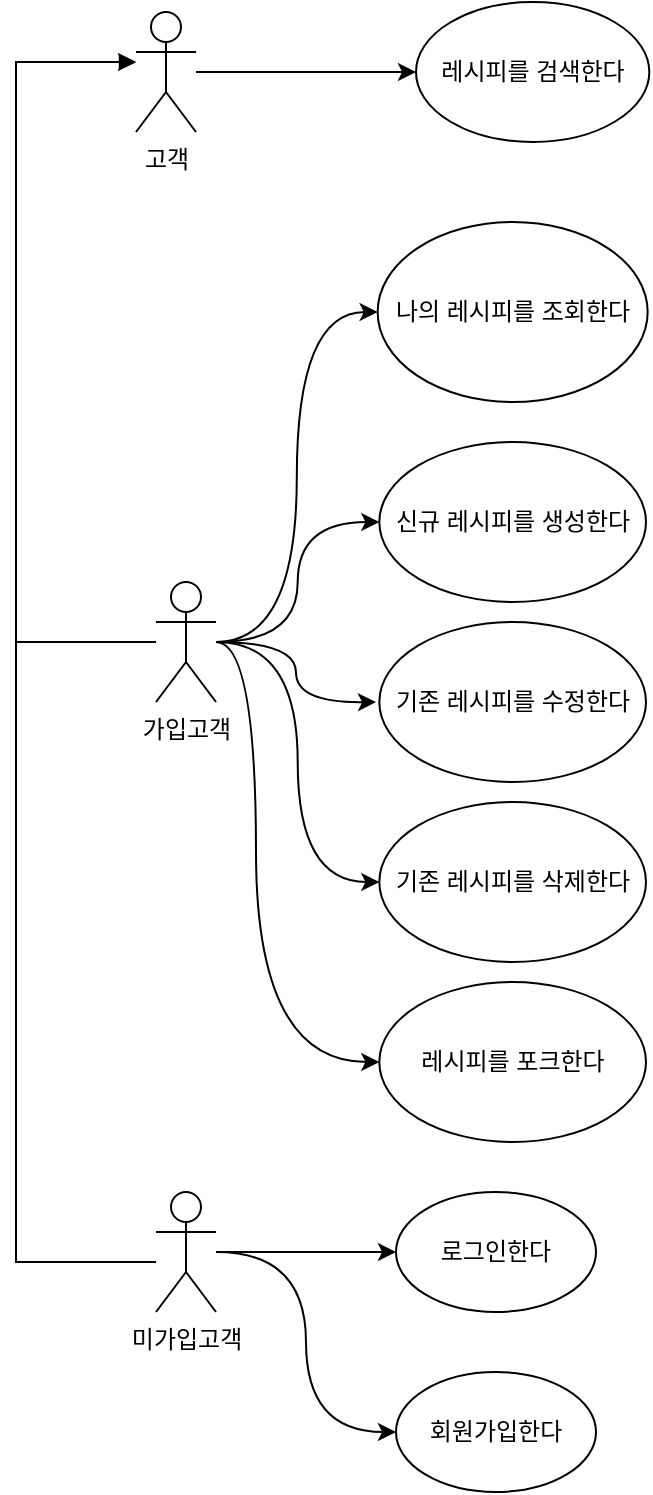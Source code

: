<mxfile version="22.1.2" type="device">
  <diagram name="페이지-1" id="eCp0x_vvMlnBzRABQuzH">
    <mxGraphModel dx="1098" dy="1989" grid="1" gridSize="10" guides="1" tooltips="1" connect="1" arrows="1" fold="1" page="1" pageScale="1" pageWidth="827" pageHeight="1169" math="0" shadow="0">
      <root>
        <mxCell id="0" />
        <mxCell id="1" parent="0" />
        <mxCell id="MzucW_OHv_AE8CyWgfsm-16" style="edgeStyle=orthogonalEdgeStyle;orthogonalLoop=1;jettySize=auto;html=1;entryX=0;entryY=0.5;entryDx=0;entryDy=0;curved=1;" parent="1" source="MzucW_OHv_AE8CyWgfsm-1" target="MzucW_OHv_AE8CyWgfsm-15" edge="1">
          <mxGeometry relative="1" as="geometry" />
        </mxCell>
        <mxCell id="MzucW_OHv_AE8CyWgfsm-1" value="고객" style="shape=umlActor;verticalLabelPosition=bottom;verticalAlign=top;html=1;outlineConnect=0;" parent="1" vertex="1">
          <mxGeometry x="100" y="-5" width="30" height="60" as="geometry" />
        </mxCell>
        <mxCell id="MzucW_OHv_AE8CyWgfsm-10" style="edgeStyle=orthogonalEdgeStyle;rounded=0;orthogonalLoop=1;jettySize=auto;html=1;" parent="1" edge="1">
          <mxGeometry relative="1" as="geometry">
            <mxPoint x="100" y="20" as="targetPoint" />
            <mxPoint x="110" y="310" as="sourcePoint" />
            <Array as="points">
              <mxPoint x="40" y="310" />
              <mxPoint x="40" y="20" />
            </Array>
          </mxGeometry>
        </mxCell>
        <mxCell id="MzucW_OHv_AE8CyWgfsm-18" style="edgeStyle=orthogonalEdgeStyle;orthogonalLoop=1;jettySize=auto;html=1;entryX=0;entryY=0.5;entryDx=0;entryDy=0;curved=1;" parent="1" source="MzucW_OHv_AE8CyWgfsm-5" target="MzucW_OHv_AE8CyWgfsm-17" edge="1">
          <mxGeometry relative="1" as="geometry" />
        </mxCell>
        <mxCell id="MzucW_OHv_AE8CyWgfsm-20" style="edgeStyle=orthogonalEdgeStyle;orthogonalLoop=1;jettySize=auto;html=1;curved=1;" parent="1" source="MzucW_OHv_AE8CyWgfsm-5" edge="1">
          <mxGeometry relative="1" as="geometry">
            <mxPoint x="220" y="340" as="targetPoint" />
          </mxGeometry>
        </mxCell>
        <mxCell id="MzucW_OHv_AE8CyWgfsm-22" style="edgeStyle=orthogonalEdgeStyle;orthogonalLoop=1;jettySize=auto;html=1;entryX=0;entryY=0.5;entryDx=0;entryDy=0;curved=1;" parent="1" source="MzucW_OHv_AE8CyWgfsm-5" target="MzucW_OHv_AE8CyWgfsm-21" edge="1">
          <mxGeometry relative="1" as="geometry" />
        </mxCell>
        <mxCell id="MzucW_OHv_AE8CyWgfsm-24" style="edgeStyle=orthogonalEdgeStyle;orthogonalLoop=1;jettySize=auto;html=1;entryX=0;entryY=0.5;entryDx=0;entryDy=0;curved=1;" parent="1" source="MzucW_OHv_AE8CyWgfsm-5" target="MzucW_OHv_AE8CyWgfsm-23" edge="1">
          <mxGeometry relative="1" as="geometry">
            <Array as="points">
              <mxPoint x="160" y="310" />
              <mxPoint x="160" y="520" />
            </Array>
          </mxGeometry>
        </mxCell>
        <mxCell id="MzucW_OHv_AE8CyWgfsm-26" style="edgeStyle=orthogonalEdgeStyle;orthogonalLoop=1;jettySize=auto;html=1;entryX=0;entryY=0.5;entryDx=0;entryDy=0;curved=1;" parent="1" source="MzucW_OHv_AE8CyWgfsm-5" target="MzucW_OHv_AE8CyWgfsm-25" edge="1">
          <mxGeometry relative="1" as="geometry" />
        </mxCell>
        <mxCell id="MzucW_OHv_AE8CyWgfsm-5" value="가입고객" style="shape=umlActor;verticalLabelPosition=bottom;verticalAlign=top;html=1;outlineConnect=0;" parent="1" vertex="1">
          <mxGeometry x="110" y="280" width="30" height="60" as="geometry" />
        </mxCell>
        <mxCell id="MzucW_OHv_AE8CyWgfsm-12" style="edgeStyle=orthogonalEdgeStyle;orthogonalLoop=1;jettySize=auto;html=1;entryX=0;entryY=0.5;entryDx=0;entryDy=0;curved=1;" parent="1" source="MzucW_OHv_AE8CyWgfsm-6" target="MzucW_OHv_AE8CyWgfsm-11" edge="1">
          <mxGeometry relative="1" as="geometry" />
        </mxCell>
        <mxCell id="MzucW_OHv_AE8CyWgfsm-14" style="edgeStyle=orthogonalEdgeStyle;rounded=0;orthogonalLoop=1;jettySize=auto;html=1;entryX=0;entryY=0.5;entryDx=0;entryDy=0;" parent="1" source="MzucW_OHv_AE8CyWgfsm-6" target="MzucW_OHv_AE8CyWgfsm-13" edge="1">
          <mxGeometry relative="1" as="geometry" />
        </mxCell>
        <mxCell id="MzucW_OHv_AE8CyWgfsm-6" value="미가입고객" style="shape=umlActor;verticalLabelPosition=bottom;verticalAlign=top;html=1;outlineConnect=0;" parent="1" vertex="1">
          <mxGeometry x="110" y="585" width="30" height="60" as="geometry" />
        </mxCell>
        <mxCell id="MzucW_OHv_AE8CyWgfsm-7" style="edgeStyle=orthogonalEdgeStyle;rounded=0;orthogonalLoop=1;jettySize=auto;html=1;endArrow=block;endFill=1;" parent="1" source="MzucW_OHv_AE8CyWgfsm-6" edge="1">
          <mxGeometry relative="1" as="geometry">
            <mxPoint x="100" y="620" as="sourcePoint" />
            <mxPoint x="100" y="20" as="targetPoint" />
            <Array as="points">
              <mxPoint x="40" y="620" />
              <mxPoint x="40" y="20" />
            </Array>
          </mxGeometry>
        </mxCell>
        <mxCell id="MzucW_OHv_AE8CyWgfsm-11" value="회원가입한다" style="ellipse;whiteSpace=wrap;html=1;" parent="1" vertex="1">
          <mxGeometry x="230" y="675" width="100" height="60" as="geometry" />
        </mxCell>
        <mxCell id="MzucW_OHv_AE8CyWgfsm-13" value="로그인한다" style="ellipse;whiteSpace=wrap;html=1;" parent="1" vertex="1">
          <mxGeometry x="230" y="585" width="100" height="60" as="geometry" />
        </mxCell>
        <mxCell id="MzucW_OHv_AE8CyWgfsm-15" value="레시피를 검색한다" style="ellipse;whiteSpace=wrap;html=1;" parent="1" vertex="1">
          <mxGeometry x="240" y="-10" width="116.67" height="70" as="geometry" />
        </mxCell>
        <mxCell id="MzucW_OHv_AE8CyWgfsm-17" value="신규 레시피를 생성한다" style="ellipse;whiteSpace=wrap;html=1;" parent="1" vertex="1">
          <mxGeometry x="221.66" y="210" width="133.34" height="80" as="geometry" />
        </mxCell>
        <mxCell id="MzucW_OHv_AE8CyWgfsm-19" value="기존 레시피를 수정한다" style="ellipse;whiteSpace=wrap;html=1;" parent="1" vertex="1">
          <mxGeometry x="221.66" y="300" width="133.34" height="80" as="geometry" />
        </mxCell>
        <mxCell id="MzucW_OHv_AE8CyWgfsm-21" value="기존 레시피를 삭제한다" style="ellipse;whiteSpace=wrap;html=1;" parent="1" vertex="1">
          <mxGeometry x="221.66" y="390" width="133.34" height="80" as="geometry" />
        </mxCell>
        <mxCell id="MzucW_OHv_AE8CyWgfsm-23" value="레시피를 포크한다" style="ellipse;whiteSpace=wrap;html=1;" parent="1" vertex="1">
          <mxGeometry x="221.66" y="480" width="133.34" height="80" as="geometry" />
        </mxCell>
        <mxCell id="MzucW_OHv_AE8CyWgfsm-25" value="나의 레시피를 조회한다" style="ellipse;whiteSpace=wrap;html=1;" parent="1" vertex="1">
          <mxGeometry x="220.83" y="100" width="135" height="90" as="geometry" />
        </mxCell>
      </root>
    </mxGraphModel>
  </diagram>
</mxfile>
